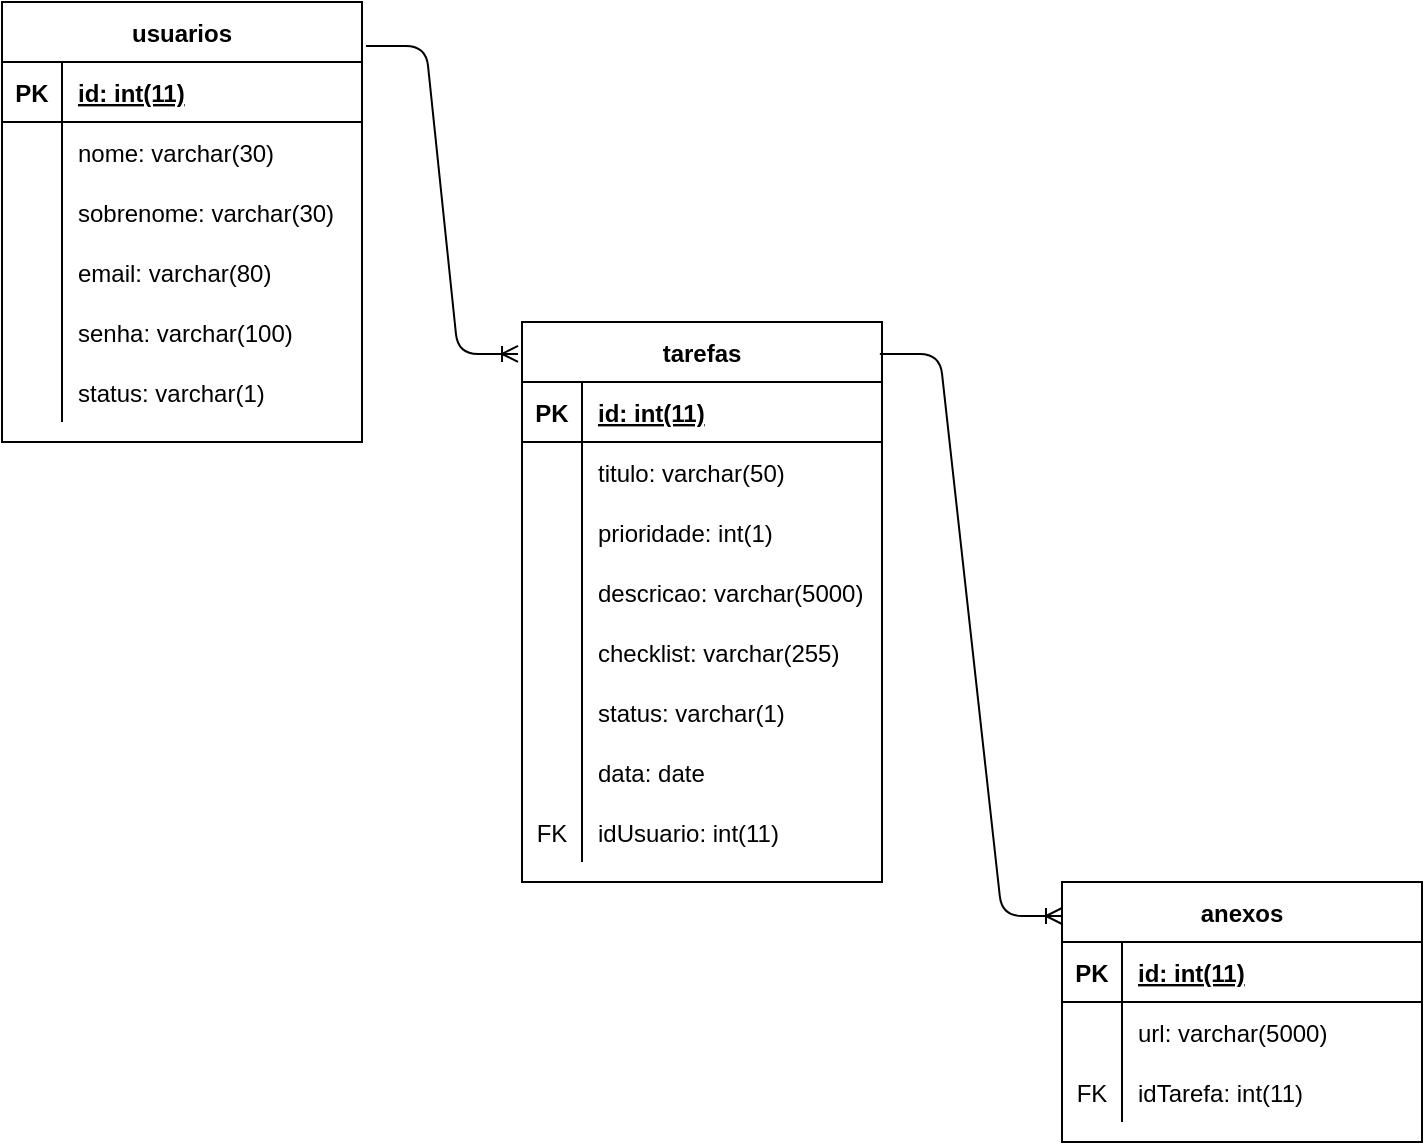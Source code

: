 <mxfile version="14.9.6" type="device"><diagram id="nhuqYDUXMoRujWK3_VFx" name="Page-1"><mxGraphModel dx="868" dy="482" grid="1" gridSize="10" guides="1" tooltips="1" connect="1" arrows="1" fold="1" page="1" pageScale="1" pageWidth="827" pageHeight="1169" math="0" shadow="0"><root><mxCell id="0"/><mxCell id="1" parent="0"/><mxCell id="alWPJsYBDlBrTBybVEvg-1" value="tarefas" style="shape=table;startSize=30;container=1;collapsible=1;childLayout=tableLayout;fixedRows=1;rowLines=0;fontStyle=1;align=center;resizeLast=1;" vertex="1" parent="1"><mxGeometry x="310" y="400" width="180" height="280" as="geometry"/></mxCell><mxCell id="alWPJsYBDlBrTBybVEvg-2" value="" style="shape=partialRectangle;collapsible=0;dropTarget=0;pointerEvents=0;fillColor=none;top=0;left=0;bottom=1;right=0;points=[[0,0.5],[1,0.5]];portConstraint=eastwest;" vertex="1" parent="alWPJsYBDlBrTBybVEvg-1"><mxGeometry y="30" width="180" height="30" as="geometry"/></mxCell><mxCell id="alWPJsYBDlBrTBybVEvg-3" value="PK" style="shape=partialRectangle;connectable=0;fillColor=none;top=0;left=0;bottom=0;right=0;fontStyle=1;overflow=hidden;" vertex="1" parent="alWPJsYBDlBrTBybVEvg-2"><mxGeometry width="30" height="30" as="geometry"/></mxCell><mxCell id="alWPJsYBDlBrTBybVEvg-4" value="id: int(11)" style="shape=partialRectangle;connectable=0;fillColor=none;top=0;left=0;bottom=0;right=0;align=left;spacingLeft=6;fontStyle=5;overflow=hidden;" vertex="1" parent="alWPJsYBDlBrTBybVEvg-2"><mxGeometry x="30" width="150" height="30" as="geometry"/></mxCell><mxCell id="alWPJsYBDlBrTBybVEvg-5" value="" style="shape=partialRectangle;collapsible=0;dropTarget=0;pointerEvents=0;fillColor=none;top=0;left=0;bottom=0;right=0;points=[[0,0.5],[1,0.5]];portConstraint=eastwest;" vertex="1" parent="alWPJsYBDlBrTBybVEvg-1"><mxGeometry y="60" width="180" height="30" as="geometry"/></mxCell><mxCell id="alWPJsYBDlBrTBybVEvg-6" value="" style="shape=partialRectangle;connectable=0;fillColor=none;top=0;left=0;bottom=0;right=0;editable=1;overflow=hidden;" vertex="1" parent="alWPJsYBDlBrTBybVEvg-5"><mxGeometry width="30" height="30" as="geometry"/></mxCell><mxCell id="alWPJsYBDlBrTBybVEvg-7" value="titulo: varchar(50)" style="shape=partialRectangle;connectable=0;fillColor=none;top=0;left=0;bottom=0;right=0;align=left;spacingLeft=6;overflow=hidden;" vertex="1" parent="alWPJsYBDlBrTBybVEvg-5"><mxGeometry x="30" width="150" height="30" as="geometry"/></mxCell><mxCell id="alWPJsYBDlBrTBybVEvg-39" value="" style="shape=partialRectangle;collapsible=0;dropTarget=0;pointerEvents=0;fillColor=none;top=0;left=0;bottom=0;right=0;points=[[0,0.5],[1,0.5]];portConstraint=eastwest;" vertex="1" parent="alWPJsYBDlBrTBybVEvg-1"><mxGeometry y="90" width="180" height="30" as="geometry"/></mxCell><mxCell id="alWPJsYBDlBrTBybVEvg-40" value="" style="shape=partialRectangle;connectable=0;fillColor=none;top=0;left=0;bottom=0;right=0;editable=1;overflow=hidden;" vertex="1" parent="alWPJsYBDlBrTBybVEvg-39"><mxGeometry width="30" height="30" as="geometry"/></mxCell><mxCell id="alWPJsYBDlBrTBybVEvg-41" value="prioridade: int(1)" style="shape=partialRectangle;connectable=0;fillColor=none;top=0;left=0;bottom=0;right=0;align=left;spacingLeft=6;overflow=hidden;" vertex="1" parent="alWPJsYBDlBrTBybVEvg-39"><mxGeometry x="30" width="150" height="30" as="geometry"/></mxCell><mxCell id="alWPJsYBDlBrTBybVEvg-8" value="" style="shape=partialRectangle;collapsible=0;dropTarget=0;pointerEvents=0;fillColor=none;top=0;left=0;bottom=0;right=0;points=[[0,0.5],[1,0.5]];portConstraint=eastwest;" vertex="1" parent="alWPJsYBDlBrTBybVEvg-1"><mxGeometry y="120" width="180" height="30" as="geometry"/></mxCell><mxCell id="alWPJsYBDlBrTBybVEvg-9" value="" style="shape=partialRectangle;connectable=0;fillColor=none;top=0;left=0;bottom=0;right=0;editable=1;overflow=hidden;" vertex="1" parent="alWPJsYBDlBrTBybVEvg-8"><mxGeometry width="30" height="30" as="geometry"/></mxCell><mxCell id="alWPJsYBDlBrTBybVEvg-10" value="descricao: varchar(5000)" style="shape=partialRectangle;connectable=0;fillColor=none;top=0;left=0;bottom=0;right=0;align=left;spacingLeft=6;overflow=hidden;" vertex="1" parent="alWPJsYBDlBrTBybVEvg-8"><mxGeometry x="30" width="150" height="30" as="geometry"/></mxCell><mxCell id="alWPJsYBDlBrTBybVEvg-11" value="" style="shape=partialRectangle;collapsible=0;dropTarget=0;pointerEvents=0;fillColor=none;top=0;left=0;bottom=0;right=0;points=[[0,0.5],[1,0.5]];portConstraint=eastwest;" vertex="1" parent="alWPJsYBDlBrTBybVEvg-1"><mxGeometry y="150" width="180" height="30" as="geometry"/></mxCell><mxCell id="alWPJsYBDlBrTBybVEvg-12" value="" style="shape=partialRectangle;connectable=0;fillColor=none;top=0;left=0;bottom=0;right=0;editable=1;overflow=hidden;" vertex="1" parent="alWPJsYBDlBrTBybVEvg-11"><mxGeometry width="30" height="30" as="geometry"/></mxCell><mxCell id="alWPJsYBDlBrTBybVEvg-13" value="checklist: varchar(255)" style="shape=partialRectangle;connectable=0;fillColor=none;top=0;left=0;bottom=0;right=0;align=left;spacingLeft=6;overflow=hidden;" vertex="1" parent="alWPJsYBDlBrTBybVEvg-11"><mxGeometry x="30" width="150" height="30" as="geometry"/></mxCell><mxCell id="alWPJsYBDlBrTBybVEvg-30" value="" style="shape=partialRectangle;collapsible=0;dropTarget=0;pointerEvents=0;fillColor=none;top=0;left=0;bottom=0;right=0;points=[[0,0.5],[1,0.5]];portConstraint=eastwest;" vertex="1" parent="alWPJsYBDlBrTBybVEvg-1"><mxGeometry y="180" width="180" height="30" as="geometry"/></mxCell><mxCell id="alWPJsYBDlBrTBybVEvg-31" value="" style="shape=partialRectangle;connectable=0;fillColor=none;top=0;left=0;bottom=0;right=0;editable=1;overflow=hidden;" vertex="1" parent="alWPJsYBDlBrTBybVEvg-30"><mxGeometry width="30" height="30" as="geometry"/></mxCell><mxCell id="alWPJsYBDlBrTBybVEvg-32" value="status: varchar(1)" style="shape=partialRectangle;connectable=0;fillColor=none;top=0;left=0;bottom=0;right=0;align=left;spacingLeft=6;overflow=hidden;" vertex="1" parent="alWPJsYBDlBrTBybVEvg-30"><mxGeometry x="30" width="150" height="30" as="geometry"/></mxCell><mxCell id="alWPJsYBDlBrTBybVEvg-33" value="" style="shape=partialRectangle;collapsible=0;dropTarget=0;pointerEvents=0;fillColor=none;top=0;left=0;bottom=0;right=0;points=[[0,0.5],[1,0.5]];portConstraint=eastwest;" vertex="1" parent="alWPJsYBDlBrTBybVEvg-1"><mxGeometry y="210" width="180" height="30" as="geometry"/></mxCell><mxCell id="alWPJsYBDlBrTBybVEvg-34" value="" style="shape=partialRectangle;connectable=0;fillColor=none;top=0;left=0;bottom=0;right=0;editable=1;overflow=hidden;" vertex="1" parent="alWPJsYBDlBrTBybVEvg-33"><mxGeometry width="30" height="30" as="geometry"/></mxCell><mxCell id="alWPJsYBDlBrTBybVEvg-35" value="data: date" style="shape=partialRectangle;connectable=0;fillColor=none;top=0;left=0;bottom=0;right=0;align=left;spacingLeft=6;overflow=hidden;" vertex="1" parent="alWPJsYBDlBrTBybVEvg-33"><mxGeometry x="30" width="150" height="30" as="geometry"/></mxCell><mxCell id="alWPJsYBDlBrTBybVEvg-36" value="" style="shape=partialRectangle;collapsible=0;dropTarget=0;pointerEvents=0;fillColor=none;top=0;left=0;bottom=0;right=0;points=[[0,0.5],[1,0.5]];portConstraint=eastwest;" vertex="1" parent="alWPJsYBDlBrTBybVEvg-1"><mxGeometry y="240" width="180" height="30" as="geometry"/></mxCell><mxCell id="alWPJsYBDlBrTBybVEvg-37" value="FK" style="shape=partialRectangle;connectable=0;fillColor=none;top=0;left=0;bottom=0;right=0;editable=1;overflow=hidden;" vertex="1" parent="alWPJsYBDlBrTBybVEvg-36"><mxGeometry width="30" height="30" as="geometry"/></mxCell><mxCell id="alWPJsYBDlBrTBybVEvg-38" value="idUsuario: int(11)" style="shape=partialRectangle;connectable=0;fillColor=none;top=0;left=0;bottom=0;right=0;align=left;spacingLeft=6;overflow=hidden;" vertex="1" parent="alWPJsYBDlBrTBybVEvg-36"><mxGeometry x="30" width="150" height="30" as="geometry"/></mxCell><mxCell id="alWPJsYBDlBrTBybVEvg-14" value="usuarios" style="shape=table;startSize=30;container=1;collapsible=1;childLayout=tableLayout;fixedRows=1;rowLines=0;fontStyle=1;align=center;resizeLast=1;" vertex="1" parent="1"><mxGeometry x="50" y="240" width="180" height="220" as="geometry"/></mxCell><mxCell id="alWPJsYBDlBrTBybVEvg-15" value="" style="shape=partialRectangle;collapsible=0;dropTarget=0;pointerEvents=0;fillColor=none;top=0;left=0;bottom=1;right=0;points=[[0,0.5],[1,0.5]];portConstraint=eastwest;" vertex="1" parent="alWPJsYBDlBrTBybVEvg-14"><mxGeometry y="30" width="180" height="30" as="geometry"/></mxCell><mxCell id="alWPJsYBDlBrTBybVEvg-16" value="PK" style="shape=partialRectangle;connectable=0;fillColor=none;top=0;left=0;bottom=0;right=0;fontStyle=1;overflow=hidden;" vertex="1" parent="alWPJsYBDlBrTBybVEvg-15"><mxGeometry width="30" height="30" as="geometry"/></mxCell><mxCell id="alWPJsYBDlBrTBybVEvg-17" value="id: int(11)" style="shape=partialRectangle;connectable=0;fillColor=none;top=0;left=0;bottom=0;right=0;align=left;spacingLeft=6;fontStyle=5;overflow=hidden;" vertex="1" parent="alWPJsYBDlBrTBybVEvg-15"><mxGeometry x="30" width="150" height="30" as="geometry"/></mxCell><mxCell id="alWPJsYBDlBrTBybVEvg-18" value="" style="shape=partialRectangle;collapsible=0;dropTarget=0;pointerEvents=0;fillColor=none;top=0;left=0;bottom=0;right=0;points=[[0,0.5],[1,0.5]];portConstraint=eastwest;" vertex="1" parent="alWPJsYBDlBrTBybVEvg-14"><mxGeometry y="60" width="180" height="30" as="geometry"/></mxCell><mxCell id="alWPJsYBDlBrTBybVEvg-19" value="" style="shape=partialRectangle;connectable=0;fillColor=none;top=0;left=0;bottom=0;right=0;editable=1;overflow=hidden;" vertex="1" parent="alWPJsYBDlBrTBybVEvg-18"><mxGeometry width="30" height="30" as="geometry"/></mxCell><mxCell id="alWPJsYBDlBrTBybVEvg-20" value="nome: varchar(30)" style="shape=partialRectangle;connectable=0;fillColor=none;top=0;left=0;bottom=0;right=0;align=left;spacingLeft=6;overflow=hidden;" vertex="1" parent="alWPJsYBDlBrTBybVEvg-18"><mxGeometry x="30" width="150" height="30" as="geometry"/></mxCell><mxCell id="alWPJsYBDlBrTBybVEvg-81" value="" style="shape=partialRectangle;collapsible=0;dropTarget=0;pointerEvents=0;fillColor=none;top=0;left=0;bottom=0;right=0;points=[[0,0.5],[1,0.5]];portConstraint=eastwest;" vertex="1" parent="alWPJsYBDlBrTBybVEvg-14"><mxGeometry y="90" width="180" height="30" as="geometry"/></mxCell><mxCell id="alWPJsYBDlBrTBybVEvg-82" value="" style="shape=partialRectangle;connectable=0;fillColor=none;top=0;left=0;bottom=0;right=0;editable=1;overflow=hidden;" vertex="1" parent="alWPJsYBDlBrTBybVEvg-81"><mxGeometry width="30" height="30" as="geometry"/></mxCell><mxCell id="alWPJsYBDlBrTBybVEvg-83" value="sobrenome: varchar(30)" style="shape=partialRectangle;connectable=0;fillColor=none;top=0;left=0;bottom=0;right=0;align=left;spacingLeft=6;overflow=hidden;" vertex="1" parent="alWPJsYBDlBrTBybVEvg-81"><mxGeometry x="30" width="150" height="30" as="geometry"/></mxCell><mxCell id="alWPJsYBDlBrTBybVEvg-21" value="" style="shape=partialRectangle;collapsible=0;dropTarget=0;pointerEvents=0;fillColor=none;top=0;left=0;bottom=0;right=0;points=[[0,0.5],[1,0.5]];portConstraint=eastwest;" vertex="1" parent="alWPJsYBDlBrTBybVEvg-14"><mxGeometry y="120" width="180" height="30" as="geometry"/></mxCell><mxCell id="alWPJsYBDlBrTBybVEvg-22" value="" style="shape=partialRectangle;connectable=0;fillColor=none;top=0;left=0;bottom=0;right=0;editable=1;overflow=hidden;" vertex="1" parent="alWPJsYBDlBrTBybVEvg-21"><mxGeometry width="30" height="30" as="geometry"/></mxCell><mxCell id="alWPJsYBDlBrTBybVEvg-23" value="email: varchar(80)" style="shape=partialRectangle;connectable=0;fillColor=none;top=0;left=0;bottom=0;right=0;align=left;spacingLeft=6;overflow=hidden;" vertex="1" parent="alWPJsYBDlBrTBybVEvg-21"><mxGeometry x="30" width="150" height="30" as="geometry"/></mxCell><mxCell id="alWPJsYBDlBrTBybVEvg-86" value="" style="shape=partialRectangle;collapsible=0;dropTarget=0;pointerEvents=0;fillColor=none;top=0;left=0;bottom=0;right=0;points=[[0,0.5],[1,0.5]];portConstraint=eastwest;" vertex="1" parent="alWPJsYBDlBrTBybVEvg-14"><mxGeometry y="150" width="180" height="30" as="geometry"/></mxCell><mxCell id="alWPJsYBDlBrTBybVEvg-87" value="" style="shape=partialRectangle;connectable=0;fillColor=none;top=0;left=0;bottom=0;right=0;editable=1;overflow=hidden;" vertex="1" parent="alWPJsYBDlBrTBybVEvg-86"><mxGeometry width="30" height="30" as="geometry"/></mxCell><mxCell id="alWPJsYBDlBrTBybVEvg-88" value="senha: varchar(100)" style="shape=partialRectangle;connectable=0;fillColor=none;top=0;left=0;bottom=0;right=0;align=left;spacingLeft=6;overflow=hidden;" vertex="1" parent="alWPJsYBDlBrTBybVEvg-86"><mxGeometry x="30" width="150" height="30" as="geometry"/></mxCell><mxCell id="alWPJsYBDlBrTBybVEvg-24" value="" style="shape=partialRectangle;collapsible=0;dropTarget=0;pointerEvents=0;fillColor=none;top=0;left=0;bottom=0;right=0;points=[[0,0.5],[1,0.5]];portConstraint=eastwest;" vertex="1" parent="alWPJsYBDlBrTBybVEvg-14"><mxGeometry y="180" width="180" height="30" as="geometry"/></mxCell><mxCell id="alWPJsYBDlBrTBybVEvg-25" value="" style="shape=partialRectangle;connectable=0;fillColor=none;top=0;left=0;bottom=0;right=0;editable=1;overflow=hidden;" vertex="1" parent="alWPJsYBDlBrTBybVEvg-24"><mxGeometry width="30" height="30" as="geometry"/></mxCell><mxCell id="alWPJsYBDlBrTBybVEvg-26" value="status: varchar(1)" style="shape=partialRectangle;connectable=0;fillColor=none;top=0;left=0;bottom=0;right=0;align=left;spacingLeft=6;overflow=hidden;" vertex="1" parent="alWPJsYBDlBrTBybVEvg-24"><mxGeometry x="30" width="150" height="30" as="geometry"/></mxCell><mxCell id="alWPJsYBDlBrTBybVEvg-58" value="anexos" style="shape=table;startSize=30;container=1;collapsible=1;childLayout=tableLayout;fixedRows=1;rowLines=0;fontStyle=1;align=center;resizeLast=1;" vertex="1" parent="1"><mxGeometry x="580" y="680" width="180" height="130" as="geometry"/></mxCell><mxCell id="alWPJsYBDlBrTBybVEvg-59" value="" style="shape=partialRectangle;collapsible=0;dropTarget=0;pointerEvents=0;fillColor=none;top=0;left=0;bottom=1;right=0;points=[[0,0.5],[1,0.5]];portConstraint=eastwest;" vertex="1" parent="alWPJsYBDlBrTBybVEvg-58"><mxGeometry y="30" width="180" height="30" as="geometry"/></mxCell><mxCell id="alWPJsYBDlBrTBybVEvg-60" value="PK" style="shape=partialRectangle;connectable=0;fillColor=none;top=0;left=0;bottom=0;right=0;fontStyle=1;overflow=hidden;" vertex="1" parent="alWPJsYBDlBrTBybVEvg-59"><mxGeometry width="30" height="30" as="geometry"/></mxCell><mxCell id="alWPJsYBDlBrTBybVEvg-61" value="id: int(11)" style="shape=partialRectangle;connectable=0;fillColor=none;top=0;left=0;bottom=0;right=0;align=left;spacingLeft=6;fontStyle=5;overflow=hidden;" vertex="1" parent="alWPJsYBDlBrTBybVEvg-59"><mxGeometry x="30" width="150" height="30" as="geometry"/></mxCell><mxCell id="alWPJsYBDlBrTBybVEvg-62" value="" style="shape=partialRectangle;collapsible=0;dropTarget=0;pointerEvents=0;fillColor=none;top=0;left=0;bottom=0;right=0;points=[[0,0.5],[1,0.5]];portConstraint=eastwest;" vertex="1" parent="alWPJsYBDlBrTBybVEvg-58"><mxGeometry y="60" width="180" height="30" as="geometry"/></mxCell><mxCell id="alWPJsYBDlBrTBybVEvg-63" value="" style="shape=partialRectangle;connectable=0;fillColor=none;top=0;left=0;bottom=0;right=0;editable=1;overflow=hidden;" vertex="1" parent="alWPJsYBDlBrTBybVEvg-62"><mxGeometry width="30" height="30" as="geometry"/></mxCell><mxCell id="alWPJsYBDlBrTBybVEvg-64" value="url: varchar(5000)" style="shape=partialRectangle;connectable=0;fillColor=none;top=0;left=0;bottom=0;right=0;align=left;spacingLeft=6;overflow=hidden;" vertex="1" parent="alWPJsYBDlBrTBybVEvg-62"><mxGeometry x="30" width="150" height="30" as="geometry"/></mxCell><mxCell id="alWPJsYBDlBrTBybVEvg-65" value="" style="shape=partialRectangle;collapsible=0;dropTarget=0;pointerEvents=0;fillColor=none;top=0;left=0;bottom=0;right=0;points=[[0,0.5],[1,0.5]];portConstraint=eastwest;" vertex="1" parent="alWPJsYBDlBrTBybVEvg-58"><mxGeometry y="90" width="180" height="30" as="geometry"/></mxCell><mxCell id="alWPJsYBDlBrTBybVEvg-66" value="FK" style="shape=partialRectangle;connectable=0;fillColor=none;top=0;left=0;bottom=0;right=0;editable=1;overflow=hidden;" vertex="1" parent="alWPJsYBDlBrTBybVEvg-65"><mxGeometry width="30" height="30" as="geometry"/></mxCell><mxCell id="alWPJsYBDlBrTBybVEvg-67" value="idTarefa: int(11)" style="shape=partialRectangle;connectable=0;fillColor=none;top=0;left=0;bottom=0;right=0;align=left;spacingLeft=6;overflow=hidden;" vertex="1" parent="alWPJsYBDlBrTBybVEvg-65"><mxGeometry x="30" width="150" height="30" as="geometry"/></mxCell><mxCell id="alWPJsYBDlBrTBybVEvg-79" value="" style="edgeStyle=entityRelationEdgeStyle;fontSize=12;html=1;endArrow=ERoneToMany;exitX=1.011;exitY=0.1;exitDx=0;exitDy=0;exitPerimeter=0;entryX=-0.011;entryY=0.057;entryDx=0;entryDy=0;entryPerimeter=0;" edge="1" parent="1" source="alWPJsYBDlBrTBybVEvg-14" target="alWPJsYBDlBrTBybVEvg-1"><mxGeometry width="100" height="100" relative="1" as="geometry"><mxPoint x="360" y="470" as="sourcePoint"/><mxPoint x="460" y="370" as="targetPoint"/></mxGeometry></mxCell><mxCell id="alWPJsYBDlBrTBybVEvg-80" value="" style="edgeStyle=entityRelationEdgeStyle;fontSize=12;html=1;endArrow=ERoneToMany;exitX=0.994;exitY=0.057;exitDx=0;exitDy=0;exitPerimeter=0;" edge="1" parent="1" source="alWPJsYBDlBrTBybVEvg-1"><mxGeometry width="100" height="100" relative="1" as="geometry"><mxPoint x="500" y="415" as="sourcePoint"/><mxPoint x="580" y="697" as="targetPoint"/></mxGeometry></mxCell></root></mxGraphModel></diagram></mxfile>